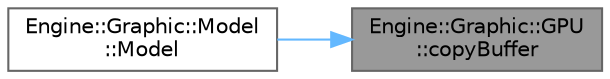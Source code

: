 digraph "Engine::Graphic::GPU::copyBuffer"
{
 // LATEX_PDF_SIZE
  bgcolor="transparent";
  edge [fontname=Helvetica,fontsize=10,labelfontname=Helvetica,labelfontsize=10];
  node [fontname=Helvetica,fontsize=10,shape=box,height=0.2,width=0.4];
  rankdir="RL";
  Node1 [id="Node000001",label="Engine::Graphic::GPU\l::copyBuffer",height=0.2,width=0.4,color="gray40", fillcolor="grey60", style="filled", fontcolor="black",tooltip="Copia datos entre buffers en la GPU."];
  Node1 -> Node2 [id="edge1_Node000001_Node000002",dir="back",color="steelblue1",style="solid",tooltip=" "];
  Node2 [id="Node000002",label="Engine::Graphic::Model\l::Model",height=0.2,width=0.4,color="grey40", fillcolor="white", style="filled",URL="$class_engine_1_1_graphic_1_1_model.html#a6cef11da77f48358b4f6af43764b819f",tooltip="Constructor de Model."];
}
